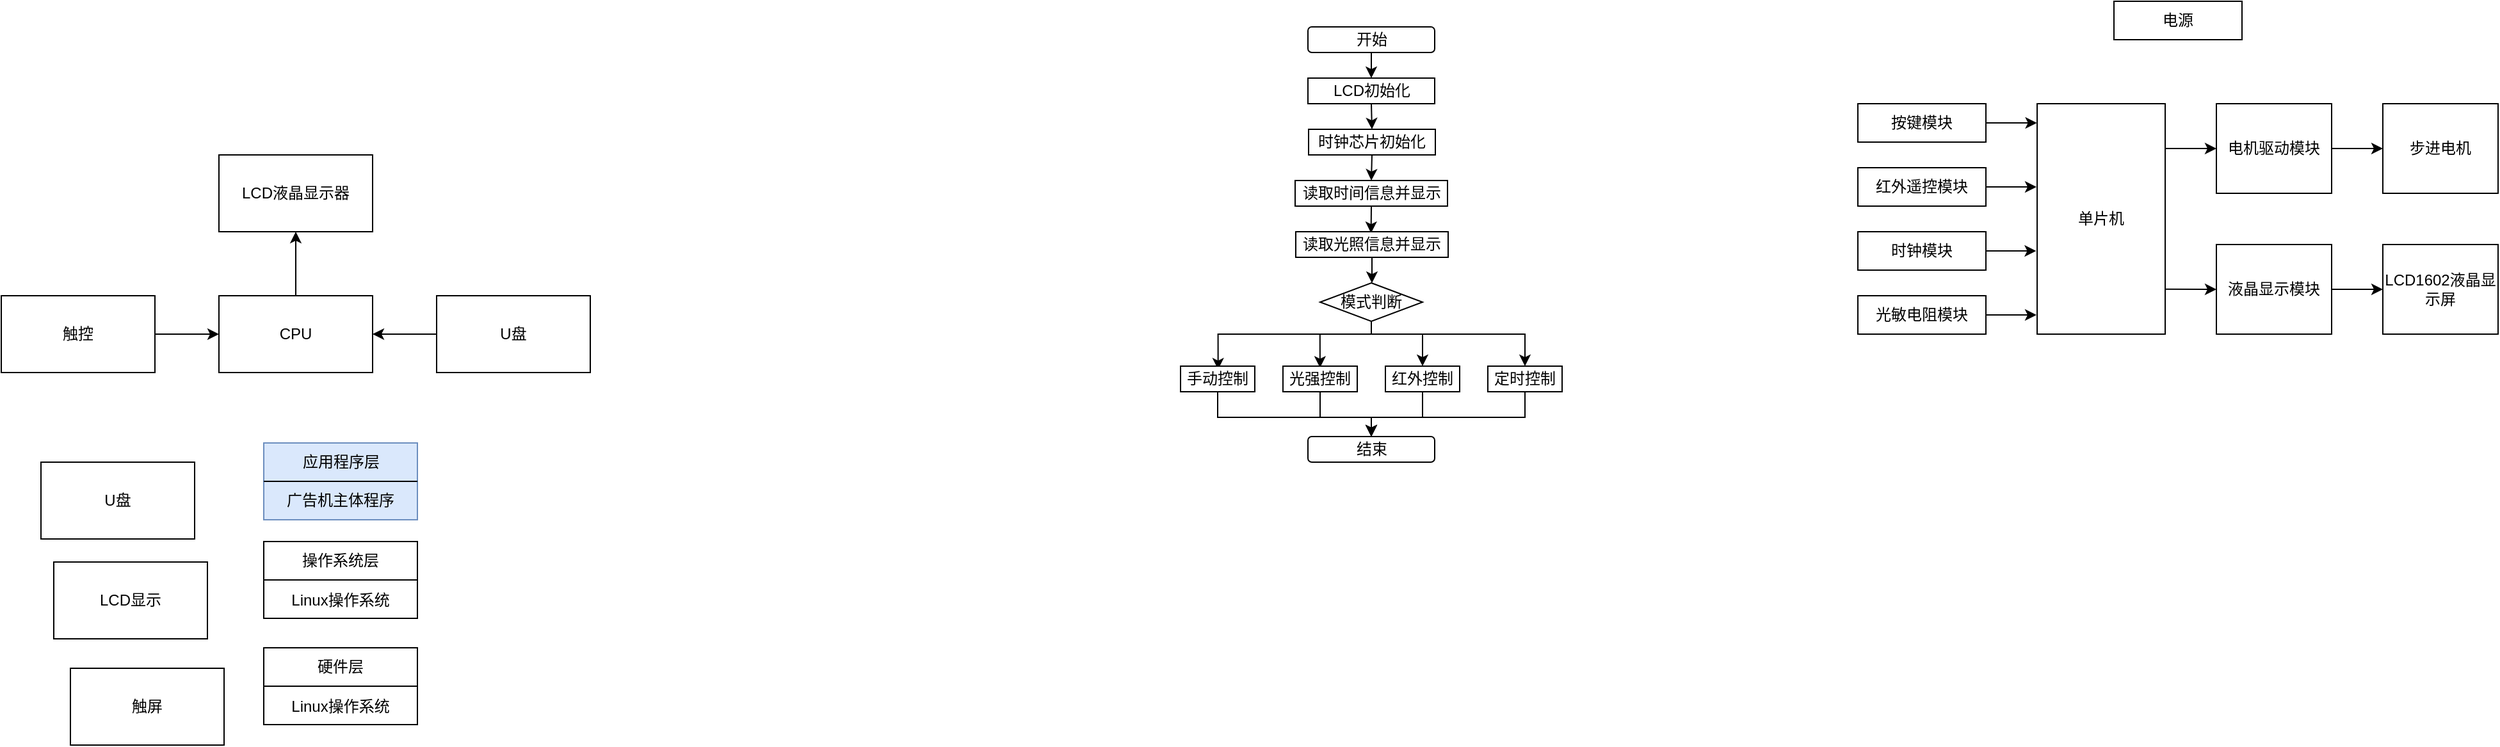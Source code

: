 <mxfile version="21.2.4" type="github">
  <diagram name="第 1 页" id="1pbirYVuTmxY0LQ_dK6s">
    <mxGraphModel dx="1148" dy="629" grid="1" gridSize="10" guides="1" tooltips="1" connect="1" arrows="1" fold="1" page="1" pageScale="1" pageWidth="827" pageHeight="1169" background="none" math="0" shadow="0">
      <root>
        <mxCell id="0" />
        <mxCell id="1" parent="0" />
        <mxCell id="Xl7vxDRYbt0s1qtZBpX_-1" value="LCD液晶显示器" style="rounded=0;whiteSpace=wrap;html=1;" parent="1" vertex="1">
          <mxGeometry x="340" y="200" width="120" height="60" as="geometry" />
        </mxCell>
        <mxCell id="Xl7vxDRYbt0s1qtZBpX_-4" style="edgeStyle=orthogonalEdgeStyle;rounded=0;orthogonalLoop=1;jettySize=auto;html=1;exitX=0.5;exitY=0;exitDx=0;exitDy=0;entryX=0.5;entryY=1;entryDx=0;entryDy=0;" parent="1" source="Xl7vxDRYbt0s1qtZBpX_-3" target="Xl7vxDRYbt0s1qtZBpX_-1" edge="1">
          <mxGeometry relative="1" as="geometry" />
        </mxCell>
        <mxCell id="Xl7vxDRYbt0s1qtZBpX_-3" value="CPU" style="rounded=0;whiteSpace=wrap;html=1;" parent="1" vertex="1">
          <mxGeometry x="340" y="310" width="120" height="60" as="geometry" />
        </mxCell>
        <mxCell id="Xl7vxDRYbt0s1qtZBpX_-8" style="edgeStyle=orthogonalEdgeStyle;rounded=0;orthogonalLoop=1;jettySize=auto;html=1;exitX=1;exitY=0.5;exitDx=0;exitDy=0;entryX=0;entryY=0.5;entryDx=0;entryDy=0;" parent="1" source="Xl7vxDRYbt0s1qtZBpX_-5" target="Xl7vxDRYbt0s1qtZBpX_-3" edge="1">
          <mxGeometry relative="1" as="geometry" />
        </mxCell>
        <mxCell id="Xl7vxDRYbt0s1qtZBpX_-5" value="触控" style="rounded=0;whiteSpace=wrap;html=1;" parent="1" vertex="1">
          <mxGeometry x="170" y="310" width="120" height="60" as="geometry" />
        </mxCell>
        <mxCell id="Xl7vxDRYbt0s1qtZBpX_-7" style="edgeStyle=orthogonalEdgeStyle;rounded=0;orthogonalLoop=1;jettySize=auto;html=1;exitX=0;exitY=0.5;exitDx=0;exitDy=0;" parent="1" source="Xl7vxDRYbt0s1qtZBpX_-6" target="Xl7vxDRYbt0s1qtZBpX_-3" edge="1">
          <mxGeometry relative="1" as="geometry" />
        </mxCell>
        <mxCell id="Xl7vxDRYbt0s1qtZBpX_-6" value="U盘" style="rounded=0;whiteSpace=wrap;html=1;" parent="1" vertex="1">
          <mxGeometry x="510" y="310" width="120" height="60" as="geometry" />
        </mxCell>
        <mxCell id="S_i-ToaBZ4BGEfhSy9do-2" value="" style="rounded=0;whiteSpace=wrap;html=1;fillColor=#dae8fc;strokeColor=#6c8ebf;" parent="1" vertex="1">
          <mxGeometry x="375" y="425" width="120" height="60" as="geometry" />
        </mxCell>
        <mxCell id="S_i-ToaBZ4BGEfhSy9do-4" value="LCD显示" style="rounded=0;whiteSpace=wrap;html=1;" parent="1" vertex="1">
          <mxGeometry x="211" y="518" width="120" height="60" as="geometry" />
        </mxCell>
        <mxCell id="S_i-ToaBZ4BGEfhSy9do-7" value="U盘" style="rounded=0;whiteSpace=wrap;html=1;" parent="1" vertex="1">
          <mxGeometry x="201" y="440" width="120" height="60" as="geometry" />
        </mxCell>
        <mxCell id="S_i-ToaBZ4BGEfhSy9do-8" value="触屏" style="rounded=0;whiteSpace=wrap;html=1;" parent="1" vertex="1">
          <mxGeometry x="224" y="601" width="120" height="60" as="geometry" />
        </mxCell>
        <mxCell id="S_i-ToaBZ4BGEfhSy9do-10" value="" style="endArrow=none;html=1;rounded=0;exitX=0;exitY=0.5;exitDx=0;exitDy=0;entryX=1;entryY=0.5;entryDx=0;entryDy=0;" parent="1" source="S_i-ToaBZ4BGEfhSy9do-2" target="S_i-ToaBZ4BGEfhSy9do-2" edge="1">
          <mxGeometry width="50" height="50" relative="1" as="geometry">
            <mxPoint x="475" y="507" as="sourcePoint" />
            <mxPoint x="525" y="457" as="targetPoint" />
          </mxGeometry>
        </mxCell>
        <mxCell id="S_i-ToaBZ4BGEfhSy9do-11" value="应用程序层" style="text;strokeColor=none;align=center;fillColor=none;html=1;verticalAlign=middle;whiteSpace=wrap;rounded=0;" parent="1" vertex="1">
          <mxGeometry x="400.5" y="425" width="69" height="30" as="geometry" />
        </mxCell>
        <mxCell id="S_i-ToaBZ4BGEfhSy9do-12" value="广告机主体程序" style="text;strokeColor=none;align=center;fillColor=none;html=1;verticalAlign=middle;whiteSpace=wrap;rounded=0;" parent="1" vertex="1">
          <mxGeometry x="389" y="455" width="92" height="30" as="geometry" />
        </mxCell>
        <mxCell id="S_i-ToaBZ4BGEfhSy9do-13" value="" style="rounded=0;whiteSpace=wrap;html=1;" parent="1" vertex="1">
          <mxGeometry x="375" y="502" width="120" height="60" as="geometry" />
        </mxCell>
        <mxCell id="S_i-ToaBZ4BGEfhSy9do-14" value="" style="endArrow=none;html=1;rounded=0;exitX=0;exitY=0.5;exitDx=0;exitDy=0;entryX=1;entryY=0.5;entryDx=0;entryDy=0;" parent="1" source="S_i-ToaBZ4BGEfhSy9do-13" target="S_i-ToaBZ4BGEfhSy9do-13" edge="1">
          <mxGeometry width="50" height="50" relative="1" as="geometry">
            <mxPoint x="481" y="514" as="sourcePoint" />
            <mxPoint x="531" y="464" as="targetPoint" />
          </mxGeometry>
        </mxCell>
        <mxCell id="S_i-ToaBZ4BGEfhSy9do-19" value="Linux操作系统" style="text;strokeColor=none;align=center;fillColor=none;html=1;verticalAlign=middle;whiteSpace=wrap;rounded=0;" parent="1" vertex="1">
          <mxGeometry x="389" y="533" width="92" height="30" as="geometry" />
        </mxCell>
        <mxCell id="S_i-ToaBZ4BGEfhSy9do-20" value="操作系统层" style="text;strokeColor=none;align=center;fillColor=none;html=1;verticalAlign=middle;whiteSpace=wrap;rounded=0;" parent="1" vertex="1">
          <mxGeometry x="389" y="502" width="92" height="30" as="geometry" />
        </mxCell>
        <mxCell id="S_i-ToaBZ4BGEfhSy9do-21" value="" style="rounded=0;whiteSpace=wrap;html=1;" parent="1" vertex="1">
          <mxGeometry x="375" y="585" width="120" height="60" as="geometry" />
        </mxCell>
        <mxCell id="S_i-ToaBZ4BGEfhSy9do-22" value="" style="endArrow=none;html=1;rounded=0;exitX=0;exitY=0.5;exitDx=0;exitDy=0;entryX=1;entryY=0.5;entryDx=0;entryDy=0;" parent="1" source="S_i-ToaBZ4BGEfhSy9do-21" target="S_i-ToaBZ4BGEfhSy9do-21" edge="1">
          <mxGeometry width="50" height="50" relative="1" as="geometry">
            <mxPoint x="481" y="597" as="sourcePoint" />
            <mxPoint x="531" y="547" as="targetPoint" />
          </mxGeometry>
        </mxCell>
        <mxCell id="S_i-ToaBZ4BGEfhSy9do-23" value="Linux操作系统" style="text;strokeColor=none;align=center;fillColor=none;html=1;verticalAlign=middle;whiteSpace=wrap;rounded=0;" parent="1" vertex="1">
          <mxGeometry x="389" y="616" width="92" height="30" as="geometry" />
        </mxCell>
        <mxCell id="S_i-ToaBZ4BGEfhSy9do-24" value="硬件层" style="text;strokeColor=none;align=center;fillColor=none;html=1;verticalAlign=middle;whiteSpace=wrap;rounded=0;" parent="1" vertex="1">
          <mxGeometry x="389" y="585" width="92" height="30" as="geometry" />
        </mxCell>
        <mxCell id="UXYYCV9TnuVSODTEF9GF-24" style="edgeStyle=orthogonalEdgeStyle;rounded=0;orthogonalLoop=1;jettySize=auto;html=1;exitX=0.5;exitY=1;exitDx=0;exitDy=0;entryX=0.5;entryY=0;entryDx=0;entryDy=0;" edge="1" parent="1" source="UXYYCV9TnuVSODTEF9GF-1" target="UXYYCV9TnuVSODTEF9GF-2">
          <mxGeometry relative="1" as="geometry" />
        </mxCell>
        <mxCell id="UXYYCV9TnuVSODTEF9GF-1" value="开始" style="rounded=1;whiteSpace=wrap;html=1;" vertex="1" parent="1">
          <mxGeometry x="1190.5" y="100" width="99" height="20" as="geometry" />
        </mxCell>
        <mxCell id="UXYYCV9TnuVSODTEF9GF-25" style="edgeStyle=orthogonalEdgeStyle;rounded=0;orthogonalLoop=1;jettySize=auto;html=1;exitX=0.5;exitY=1;exitDx=0;exitDy=0;entryX=0.5;entryY=0;entryDx=0;entryDy=0;" edge="1" parent="1" source="UXYYCV9TnuVSODTEF9GF-2" target="UXYYCV9TnuVSODTEF9GF-3">
          <mxGeometry relative="1" as="geometry" />
        </mxCell>
        <mxCell id="UXYYCV9TnuVSODTEF9GF-2" value="LCD初始化" style="rounded=0;whiteSpace=wrap;html=1;" vertex="1" parent="1">
          <mxGeometry x="1190.5" y="140" width="99" height="20" as="geometry" />
        </mxCell>
        <mxCell id="UXYYCV9TnuVSODTEF9GF-26" style="edgeStyle=orthogonalEdgeStyle;rounded=0;orthogonalLoop=1;jettySize=auto;html=1;exitX=0.5;exitY=1;exitDx=0;exitDy=0;entryX=0.5;entryY=0;entryDx=0;entryDy=0;" edge="1" parent="1" source="UXYYCV9TnuVSODTEF9GF-3" target="UXYYCV9TnuVSODTEF9GF-4">
          <mxGeometry relative="1" as="geometry" />
        </mxCell>
        <mxCell id="UXYYCV9TnuVSODTEF9GF-3" value="时钟芯片初始化" style="rounded=0;whiteSpace=wrap;html=1;" vertex="1" parent="1">
          <mxGeometry x="1191" y="180" width="99" height="20" as="geometry" />
        </mxCell>
        <mxCell id="UXYYCV9TnuVSODTEF9GF-28" style="edgeStyle=orthogonalEdgeStyle;rounded=0;orthogonalLoop=1;jettySize=auto;html=1;exitX=0.5;exitY=1;exitDx=0;exitDy=0;entryX=0.494;entryY=0.055;entryDx=0;entryDy=0;entryPerimeter=0;" edge="1" parent="1" source="UXYYCV9TnuVSODTEF9GF-4" target="UXYYCV9TnuVSODTEF9GF-5">
          <mxGeometry relative="1" as="geometry" />
        </mxCell>
        <mxCell id="UXYYCV9TnuVSODTEF9GF-4" value="读取时间信息并显示" style="rounded=0;whiteSpace=wrap;html=1;" vertex="1" parent="1">
          <mxGeometry x="1180.5" y="220" width="119" height="20" as="geometry" />
        </mxCell>
        <mxCell id="UXYYCV9TnuVSODTEF9GF-30" style="edgeStyle=orthogonalEdgeStyle;rounded=0;orthogonalLoop=1;jettySize=auto;html=1;exitX=0.5;exitY=1;exitDx=0;exitDy=0;entryX=0.506;entryY=0.003;entryDx=0;entryDy=0;entryPerimeter=0;" edge="1" parent="1" source="UXYYCV9TnuVSODTEF9GF-5" target="UXYYCV9TnuVSODTEF9GF-6">
          <mxGeometry relative="1" as="geometry" />
        </mxCell>
        <mxCell id="UXYYCV9TnuVSODTEF9GF-5" value="读取光照信息并显示" style="rounded=0;whiteSpace=wrap;html=1;" vertex="1" parent="1">
          <mxGeometry x="1181" y="260" width="119" height="20" as="geometry" />
        </mxCell>
        <mxCell id="UXYYCV9TnuVSODTEF9GF-16" style="edgeStyle=orthogonalEdgeStyle;rounded=0;orthogonalLoop=1;jettySize=auto;html=1;exitX=0.5;exitY=1;exitDx=0;exitDy=0;entryX=0.506;entryY=0.133;entryDx=0;entryDy=0;entryPerimeter=0;" edge="1" parent="1" source="UXYYCV9TnuVSODTEF9GF-6" target="UXYYCV9TnuVSODTEF9GF-8">
          <mxGeometry relative="1" as="geometry">
            <Array as="points">
              <mxPoint x="1240" y="340" />
              <mxPoint x="1120" y="340" />
            </Array>
          </mxGeometry>
        </mxCell>
        <mxCell id="UXYYCV9TnuVSODTEF9GF-17" style="edgeStyle=orthogonalEdgeStyle;rounded=0;orthogonalLoop=1;jettySize=auto;html=1;exitX=0.5;exitY=1;exitDx=0;exitDy=0;entryX=0.499;entryY=0.061;entryDx=0;entryDy=0;entryPerimeter=0;" edge="1" parent="1" source="UXYYCV9TnuVSODTEF9GF-6" target="UXYYCV9TnuVSODTEF9GF-9">
          <mxGeometry relative="1" as="geometry">
            <Array as="points">
              <mxPoint x="1240" y="340" />
              <mxPoint x="1200" y="340" />
            </Array>
          </mxGeometry>
        </mxCell>
        <mxCell id="UXYYCV9TnuVSODTEF9GF-18" style="edgeStyle=orthogonalEdgeStyle;rounded=0;orthogonalLoop=1;jettySize=auto;html=1;exitX=0.5;exitY=1;exitDx=0;exitDy=0;entryX=0.5;entryY=0;entryDx=0;entryDy=0;" edge="1" parent="1" source="UXYYCV9TnuVSODTEF9GF-6" target="UXYYCV9TnuVSODTEF9GF-10">
          <mxGeometry relative="1" as="geometry">
            <Array as="points">
              <mxPoint x="1240" y="340" />
              <mxPoint x="1280" y="340" />
            </Array>
          </mxGeometry>
        </mxCell>
        <mxCell id="UXYYCV9TnuVSODTEF9GF-19" style="edgeStyle=orthogonalEdgeStyle;rounded=0;orthogonalLoop=1;jettySize=auto;html=1;exitX=0.5;exitY=1;exitDx=0;exitDy=0;entryX=0.5;entryY=0;entryDx=0;entryDy=0;" edge="1" parent="1" source="UXYYCV9TnuVSODTEF9GF-6" target="UXYYCV9TnuVSODTEF9GF-11">
          <mxGeometry relative="1" as="geometry">
            <Array as="points">
              <mxPoint x="1240" y="340" />
              <mxPoint x="1360" y="340" />
            </Array>
          </mxGeometry>
        </mxCell>
        <mxCell id="UXYYCV9TnuVSODTEF9GF-6" value="模式判断" style="rhombus;whiteSpace=wrap;html=1;" vertex="1" parent="1">
          <mxGeometry x="1200" y="300" width="80" height="30" as="geometry" />
        </mxCell>
        <mxCell id="UXYYCV9TnuVSODTEF9GF-20" style="edgeStyle=orthogonalEdgeStyle;rounded=0;orthogonalLoop=1;jettySize=auto;html=1;exitX=0.5;exitY=1;exitDx=0;exitDy=0;entryX=0.5;entryY=0;entryDx=0;entryDy=0;" edge="1" parent="1" source="UXYYCV9TnuVSODTEF9GF-8" target="UXYYCV9TnuVSODTEF9GF-12">
          <mxGeometry relative="1" as="geometry">
            <Array as="points">
              <mxPoint x="1120" y="405" />
              <mxPoint x="1240" y="405" />
            </Array>
          </mxGeometry>
        </mxCell>
        <mxCell id="UXYYCV9TnuVSODTEF9GF-8" value="手动控制" style="rounded=0;whiteSpace=wrap;html=1;" vertex="1" parent="1">
          <mxGeometry x="1091" y="365" width="58" height="20" as="geometry" />
        </mxCell>
        <mxCell id="UXYYCV9TnuVSODTEF9GF-21" style="edgeStyle=orthogonalEdgeStyle;rounded=0;orthogonalLoop=1;jettySize=auto;html=1;exitX=0.5;exitY=1;exitDx=0;exitDy=0;entryX=0.5;entryY=0;entryDx=0;entryDy=0;" edge="1" parent="1" source="UXYYCV9TnuVSODTEF9GF-9" target="UXYYCV9TnuVSODTEF9GF-12">
          <mxGeometry relative="1" as="geometry" />
        </mxCell>
        <mxCell id="UXYYCV9TnuVSODTEF9GF-9" value="光强控制" style="rounded=0;whiteSpace=wrap;html=1;" vertex="1" parent="1">
          <mxGeometry x="1171" y="365" width="58" height="20" as="geometry" />
        </mxCell>
        <mxCell id="UXYYCV9TnuVSODTEF9GF-22" style="edgeStyle=orthogonalEdgeStyle;rounded=0;orthogonalLoop=1;jettySize=auto;html=1;exitX=0.5;exitY=1;exitDx=0;exitDy=0;entryX=0.5;entryY=0;entryDx=0;entryDy=0;" edge="1" parent="1" source="UXYYCV9TnuVSODTEF9GF-10" target="UXYYCV9TnuVSODTEF9GF-12">
          <mxGeometry relative="1" as="geometry" />
        </mxCell>
        <mxCell id="UXYYCV9TnuVSODTEF9GF-10" value="红外控制" style="rounded=0;whiteSpace=wrap;html=1;" vertex="1" parent="1">
          <mxGeometry x="1251" y="365" width="58" height="20" as="geometry" />
        </mxCell>
        <mxCell id="UXYYCV9TnuVSODTEF9GF-23" style="edgeStyle=orthogonalEdgeStyle;rounded=0;orthogonalLoop=1;jettySize=auto;html=1;exitX=0.5;exitY=1;exitDx=0;exitDy=0;entryX=0.5;entryY=0;entryDx=0;entryDy=0;" edge="1" parent="1" source="UXYYCV9TnuVSODTEF9GF-11" target="UXYYCV9TnuVSODTEF9GF-12">
          <mxGeometry relative="1" as="geometry">
            <Array as="points">
              <mxPoint x="1360" y="405" />
              <mxPoint x="1240" y="405" />
            </Array>
          </mxGeometry>
        </mxCell>
        <mxCell id="UXYYCV9TnuVSODTEF9GF-11" value="定时控制" style="rounded=0;whiteSpace=wrap;html=1;" vertex="1" parent="1">
          <mxGeometry x="1331" y="365" width="58" height="20" as="geometry" />
        </mxCell>
        <mxCell id="UXYYCV9TnuVSODTEF9GF-12" value="结束" style="rounded=1;whiteSpace=wrap;html=1;" vertex="1" parent="1">
          <mxGeometry x="1190.5" y="420" width="99" height="20" as="geometry" />
        </mxCell>
        <mxCell id="UXYYCV9TnuVSODTEF9GF-38" value="电源" style="rounded=0;whiteSpace=wrap;html=1;" vertex="1" parent="1">
          <mxGeometry x="1820" y="80" width="100" height="30" as="geometry" />
        </mxCell>
        <mxCell id="UXYYCV9TnuVSODTEF9GF-51" style="edgeStyle=orthogonalEdgeStyle;rounded=0;orthogonalLoop=1;jettySize=auto;html=1;exitX=1;exitY=0.5;exitDx=0;exitDy=0;entryX=-0.005;entryY=0.363;entryDx=0;entryDy=0;entryPerimeter=0;" edge="1" parent="1" source="UXYYCV9TnuVSODTEF9GF-39" target="UXYYCV9TnuVSODTEF9GF-44">
          <mxGeometry relative="1" as="geometry" />
        </mxCell>
        <mxCell id="UXYYCV9TnuVSODTEF9GF-39" value="红外遥控模块" style="rounded=0;whiteSpace=wrap;html=1;" vertex="1" parent="1">
          <mxGeometry x="1620" y="210" width="100" height="30" as="geometry" />
        </mxCell>
        <mxCell id="UXYYCV9TnuVSODTEF9GF-50" style="edgeStyle=orthogonalEdgeStyle;rounded=0;orthogonalLoop=1;jettySize=auto;html=1;exitX=1;exitY=0.5;exitDx=0;exitDy=0;entryX=-0.002;entryY=0.082;entryDx=0;entryDy=0;entryPerimeter=0;" edge="1" parent="1" source="UXYYCV9TnuVSODTEF9GF-40" target="UXYYCV9TnuVSODTEF9GF-44">
          <mxGeometry relative="1" as="geometry">
            <mxPoint x="1780" y="130" as="targetPoint" />
          </mxGeometry>
        </mxCell>
        <mxCell id="UXYYCV9TnuVSODTEF9GF-40" value="按键模块" style="rounded=0;whiteSpace=wrap;html=1;" vertex="1" parent="1">
          <mxGeometry x="1620" y="160" width="100" height="30" as="geometry" />
        </mxCell>
        <mxCell id="UXYYCV9TnuVSODTEF9GF-52" style="edgeStyle=orthogonalEdgeStyle;rounded=0;orthogonalLoop=1;jettySize=auto;html=1;exitX=1;exitY=0.5;exitDx=0;exitDy=0;entryX=-0.008;entryY=0.636;entryDx=0;entryDy=0;entryPerimeter=0;" edge="1" parent="1" source="UXYYCV9TnuVSODTEF9GF-41" target="UXYYCV9TnuVSODTEF9GF-44">
          <mxGeometry relative="1" as="geometry" />
        </mxCell>
        <mxCell id="UXYYCV9TnuVSODTEF9GF-41" value="时钟模块" style="rounded=0;whiteSpace=wrap;html=1;" vertex="1" parent="1">
          <mxGeometry x="1620" y="260" width="100" height="30" as="geometry" />
        </mxCell>
        <mxCell id="UXYYCV9TnuVSODTEF9GF-53" style="edgeStyle=orthogonalEdgeStyle;rounded=0;orthogonalLoop=1;jettySize=auto;html=1;exitX=1;exitY=0.5;exitDx=0;exitDy=0;entryX=-0.005;entryY=0.917;entryDx=0;entryDy=0;entryPerimeter=0;" edge="1" parent="1" source="UXYYCV9TnuVSODTEF9GF-42" target="UXYYCV9TnuVSODTEF9GF-44">
          <mxGeometry relative="1" as="geometry" />
        </mxCell>
        <mxCell id="UXYYCV9TnuVSODTEF9GF-42" value="光敏电阻模块" style="rounded=0;whiteSpace=wrap;html=1;" vertex="1" parent="1">
          <mxGeometry x="1620" y="310" width="100" height="30" as="geometry" />
        </mxCell>
        <mxCell id="UXYYCV9TnuVSODTEF9GF-44" value="单片机" style="rounded=0;whiteSpace=wrap;html=1;" vertex="1" parent="1">
          <mxGeometry x="1760" y="160" width="100" height="180" as="geometry" />
        </mxCell>
        <mxCell id="UXYYCV9TnuVSODTEF9GF-58" style="edgeStyle=orthogonalEdgeStyle;rounded=0;orthogonalLoop=1;jettySize=auto;html=1;exitX=1;exitY=0.5;exitDx=0;exitDy=0;entryX=0;entryY=0.5;entryDx=0;entryDy=0;" edge="1" parent="1" source="UXYYCV9TnuVSODTEF9GF-45" target="UXYYCV9TnuVSODTEF9GF-47">
          <mxGeometry relative="1" as="geometry" />
        </mxCell>
        <mxCell id="UXYYCV9TnuVSODTEF9GF-45" value="电机驱动模块" style="rounded=0;whiteSpace=wrap;html=1;" vertex="1" parent="1">
          <mxGeometry x="1900" y="160" width="90" height="70" as="geometry" />
        </mxCell>
        <mxCell id="UXYYCV9TnuVSODTEF9GF-57" style="edgeStyle=orthogonalEdgeStyle;rounded=0;orthogonalLoop=1;jettySize=auto;html=1;exitX=1;exitY=0.5;exitDx=0;exitDy=0;entryX=0;entryY=0.5;entryDx=0;entryDy=0;" edge="1" parent="1" source="UXYYCV9TnuVSODTEF9GF-46" target="UXYYCV9TnuVSODTEF9GF-48">
          <mxGeometry relative="1" as="geometry" />
        </mxCell>
        <mxCell id="UXYYCV9TnuVSODTEF9GF-46" value="液晶显示模块" style="rounded=0;whiteSpace=wrap;html=1;" vertex="1" parent="1">
          <mxGeometry x="1900" y="270" width="90" height="70" as="geometry" />
        </mxCell>
        <mxCell id="UXYYCV9TnuVSODTEF9GF-47" value="步进电机" style="rounded=0;whiteSpace=wrap;html=1;" vertex="1" parent="1">
          <mxGeometry x="2030" y="160" width="90" height="70" as="geometry" />
        </mxCell>
        <mxCell id="UXYYCV9TnuVSODTEF9GF-48" value="LCD1602液晶显示屏" style="rounded=0;whiteSpace=wrap;html=1;" vertex="1" parent="1">
          <mxGeometry x="2030" y="270" width="90" height="70" as="geometry" />
        </mxCell>
        <mxCell id="UXYYCV9TnuVSODTEF9GF-55" value="" style="endArrow=classic;html=1;rounded=0;entryX=0;entryY=0.5;entryDx=0;entryDy=0;" edge="1" parent="1" target="UXYYCV9TnuVSODTEF9GF-45">
          <mxGeometry width="50" height="50" relative="1" as="geometry">
            <mxPoint x="1860" y="195" as="sourcePoint" />
            <mxPoint x="1950" y="180" as="targetPoint" />
          </mxGeometry>
        </mxCell>
        <mxCell id="UXYYCV9TnuVSODTEF9GF-56" value="" style="endArrow=classic;html=1;rounded=0;exitX=0.998;exitY=0.805;exitDx=0;exitDy=0;exitPerimeter=0;entryX=0;entryY=0.5;entryDx=0;entryDy=0;" edge="1" parent="1" source="UXYYCV9TnuVSODTEF9GF-44" target="UXYYCV9TnuVSODTEF9GF-46">
          <mxGeometry width="50" height="50" relative="1" as="geometry">
            <mxPoint x="1870" y="210" as="sourcePoint" />
            <mxPoint x="1909" y="210" as="targetPoint" />
          </mxGeometry>
        </mxCell>
      </root>
    </mxGraphModel>
  </diagram>
</mxfile>
